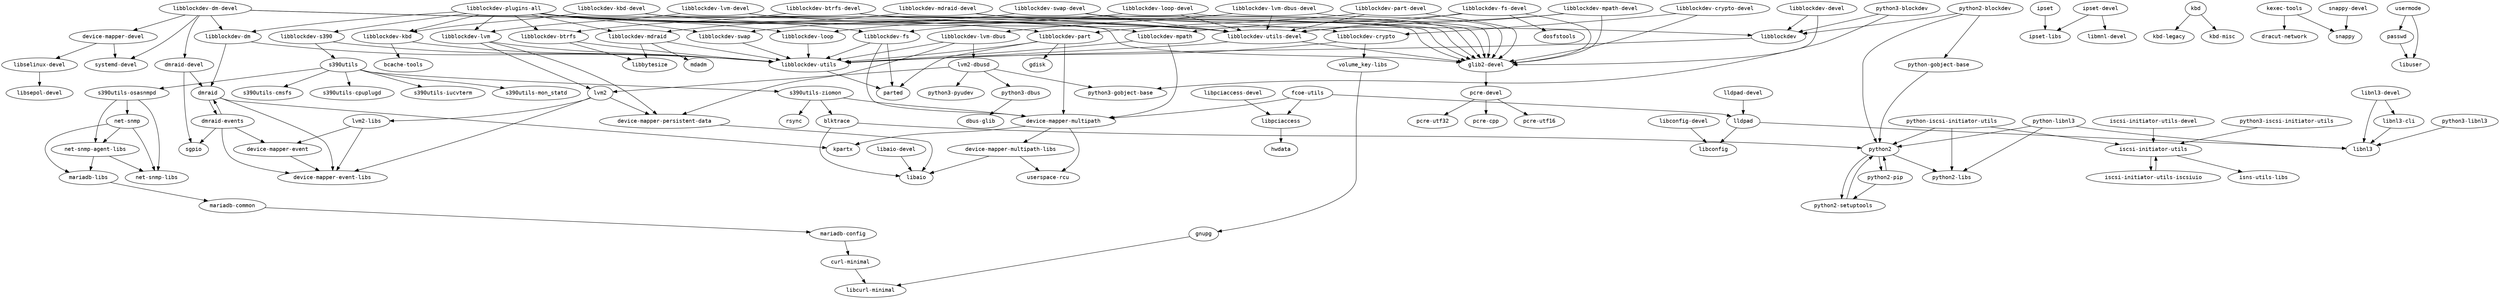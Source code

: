 strict digraph G {
node [fontname=monospace];
  "blktrace" -> "libaio";
  "blktrace" -> "python2";
  "curl-minimal" -> "libcurl-minimal";
  "device-mapper-devel" -> "libselinux-devel";
  "device-mapper-devel" -> "systemd-devel";
  "device-mapper-event" -> "device-mapper-event-libs";
  "device-mapper-multipath" -> "device-mapper-multipath-libs";
  "device-mapper-multipath" -> "kpartx";
  "device-mapper-multipath-libs" -> "libaio";
  "device-mapper-multipath-libs" -> "userspace-rcu";
  "device-mapper-multipath" -> "userspace-rcu";
  "device-mapper-persistent-data" -> "libaio";
  "dmraid-devel" -> "dmraid";
  "dmraid-devel" -> "sgpio";
  "dmraid" -> "device-mapper-event-libs";
  "dmraid" -> "dmraid-events";
  "dmraid-events" -> "device-mapper-event";
  "dmraid-events" -> "device-mapper-event-libs";
  "dmraid-events" -> "dmraid";
  "dmraid-events" -> "sgpio";
  "dmraid" -> "kpartx";
  "fcoe-utils" -> "device-mapper-multipath";
  "fcoe-utils" -> "libpciaccess";
  "fcoe-utils" -> "lldpad";
  "glib2-devel" -> "pcre-devel";
  "gnupg" -> "libcurl-minimal";
  "ipset-devel" -> "ipset-libs";
  "ipset-devel" -> "libmnl-devel";
  "ipset" -> "ipset-libs";
  "iscsi-initiator-utils-devel" -> "iscsi-initiator-utils";
  "iscsi-initiator-utils" -> "iscsi-initiator-utils-iscsiuio";
  "iscsi-initiator-utils-iscsiuio" -> "iscsi-initiator-utils";
  "iscsi-initiator-utils" -> "isns-utils-libs";
  "kbd" -> "kbd-legacy";
  "kbd" -> "kbd-misc";
  "kexec-tools" -> "dracut-network";
  "kexec-tools" -> "snappy";
  "libaio-devel" -> "libaio";
  "libblockdev-btrfs-devel" -> "glib2-devel";
  "libblockdev-btrfs-devel" -> "libblockdev-btrfs";
  "libblockdev-btrfs-devel" -> "libblockdev-utils-devel";
  "libblockdev-btrfs" -> "libblockdev-utils";
  "libblockdev-btrfs" -> "libbytesize";
  "libblockdev-crypto-devel" -> "glib2-devel";
  "libblockdev-crypto-devel" -> "libblockdev-crypto";
  "libblockdev-crypto" -> "libblockdev-utils";
  "libblockdev-crypto" -> "volume_key-libs";
  "libblockdev-devel" -> "glib2-devel";
  "libblockdev-devel" -> "libblockdev";
  "libblockdev-dm-devel" -> "device-mapper-devel";
  "libblockdev-dm-devel" -> "dmraid-devel";
  "libblockdev-dm-devel" -> "glib2-devel";
  "libblockdev-dm-devel" -> "libblockdev-dm";
  "libblockdev-dm-devel" -> "libblockdev-utils-devel";
  "libblockdev-dm-devel" -> "systemd-devel";
  "libblockdev-dm" -> "dmraid";
  "libblockdev-dm" -> "libblockdev-utils";
  "libblockdev-fs-devel" -> "dosfstools";
  "libblockdev-fs-devel" -> "glib2-devel";
  "libblockdev-fs-devel" -> "libblockdev-fs";
  "libblockdev-fs-devel" -> "libblockdev-utils-devel";
  "libblockdev-fs" -> "device-mapper-multipath";
  "libblockdev-fs" -> "libblockdev-utils";
  "libblockdev-fs" -> "parted";
  "libblockdev-kbd" -> "bcache-tools";
  "libblockdev-kbd-devel" -> "glib2-devel";
  "libblockdev-kbd-devel" -> "libblockdev-kbd";
  "libblockdev-kbd-devel" -> "libblockdev-utils-devel";
  "libblockdev-kbd" -> "libblockdev-utils";
  "libblockdev" -> "libblockdev-utils";
  "libblockdev-loop-devel" -> "glib2-devel";
  "libblockdev-loop-devel" -> "libblockdev-loop";
  "libblockdev-loop-devel" -> "libblockdev-utils-devel";
  "libblockdev-loop" -> "libblockdev-utils";
  "libblockdev-lvm-dbus-devel" -> "glib2-devel";
  "libblockdev-lvm-dbus-devel" -> "libblockdev-lvm-dbus";
  "libblockdev-lvm-dbus-devel" -> "libblockdev-utils-devel";
  "libblockdev-lvm-dbus" -> "device-mapper-persistent-data";
  "libblockdev-lvm-dbus" -> "libblockdev-utils";
  "libblockdev-lvm-dbus" -> "lvm2-dbusd";
  "libblockdev-lvm-devel" -> "glib2-devel";
  "libblockdev-lvm-devel" -> "libblockdev-lvm";
  "libblockdev-lvm-devel" -> "libblockdev-utils-devel";
  "libblockdev-lvm" -> "device-mapper-persistent-data";
  "libblockdev-lvm" -> "libblockdev-utils";
  "libblockdev-lvm" -> "lvm2";
  "libblockdev-mdraid-devel" -> "glib2-devel";
  "libblockdev-mdraid-devel" -> "libblockdev-mdraid";
  "libblockdev-mdraid-devel" -> "libblockdev-utils-devel";
  "libblockdev-mdraid" -> "libblockdev-utils";
  "libblockdev-mdraid" -> "libbytesize";
  "libblockdev-mdraid" -> "mdadm";
  "libblockdev-mpath-devel" -> "glib2-devel";
  "libblockdev-mpath-devel" -> "libblockdev-mpath";
  "libblockdev-mpath-devel" -> "libblockdev-utils-devel";
  "libblockdev-mpath" -> "device-mapper-multipath";
  "libblockdev-mpath" -> "libblockdev-utils";
  "libblockdev-part-devel" -> "glib2-devel";
  "libblockdev-part-devel" -> "libblockdev-part";
  "libblockdev-part-devel" -> "libblockdev-utils-devel";
  "libblockdev-part" -> "device-mapper-multipath";
  "libblockdev-part" -> "gdisk";
  "libblockdev-part" -> "libblockdev-utils";
  "libblockdev-part" -> "parted";
  "libblockdev-plugins-all" -> "libblockdev";
  "libblockdev-plugins-all" -> "libblockdev-btrfs";
  "libblockdev-plugins-all" -> "libblockdev-crypto";
  "libblockdev-plugins-all" -> "libblockdev-dm";
  "libblockdev-plugins-all" -> "libblockdev-fs";
  "libblockdev-plugins-all" -> "libblockdev-kbd";
  "libblockdev-plugins-all" -> "libblockdev-loop";
  "libblockdev-plugins-all" -> "libblockdev-lvm";
  "libblockdev-plugins-all" -> "libblockdev-mdraid";
  "libblockdev-plugins-all" -> "libblockdev-mpath";
  "libblockdev-plugins-all" -> "libblockdev-part";
  "libblockdev-plugins-all" -> "libblockdev-s390";
  "libblockdev-plugins-all" -> "libblockdev-swap";
  "libblockdev-s390" -> "libblockdev-utils";
  "libblockdev-s390" -> "s390utils";
  "libblockdev-swap-devel" -> "glib2-devel";
  "libblockdev-swap-devel" -> "libblockdev-swap";
  "libblockdev-swap-devel" -> "libblockdev-utils-devel";
  "libblockdev-swap" -> "libblockdev-utils";
  "libblockdev-utils-devel" -> "glib2-devel";
  "libblockdev-utils-devel" -> "libblockdev-utils";
  "libblockdev-utils" -> "parted";
  "libconfig-devel" -> "libconfig";
  "libnl3-cli" -> "libnl3";
  "libnl3-devel" -> "libnl3";
  "libnl3-devel" -> "libnl3-cli";
  "libpciaccess-devel" -> "libpciaccess";
  "libpciaccess" -> "hwdata";
  "libselinux-devel" -> "libsepol-devel";
  "lldpad-devel" -> "lldpad";
  "lldpad" -> "libconfig";
  "lldpad" -> "libnl3";
  "lvm2-dbusd" -> "lvm2";
  "lvm2-dbusd" -> "python3-dbus";
  "lvm2-dbusd" -> "python3-gobject-base";
  "lvm2-dbusd" -> "python3-pyudev";
  "lvm2" -> "device-mapper-event-libs";
  "lvm2" -> "device-mapper-persistent-data";
  "lvm2-libs" -> "device-mapper-event";
  "lvm2-libs" -> "device-mapper-event-libs";
  "lvm2" -> "lvm2-libs";
  "mariadb-common" -> "mariadb-config";
  "mariadb-config" -> "curl-minimal";
  "mariadb-libs" -> "mariadb-common";
  "net-snmp-agent-libs" -> "mariadb-libs";
  "net-snmp-agent-libs" -> "net-snmp-libs";
  "net-snmp" -> "mariadb-libs";
  "net-snmp" -> "net-snmp-agent-libs";
  "net-snmp" -> "net-snmp-libs";
  "passwd" -> "libuser";
  "pcre-devel" -> "pcre-cpp";
  "pcre-devel" -> "pcre-utf16";
  "pcre-devel" -> "pcre-utf32";
  "python2-blockdev" -> "libblockdev";
  "python2-blockdev" -> "python2";
  "python2-blockdev" -> "python-gobject-base";
  "python2-pip" -> "python2";
  "python2-pip" -> "python2-setuptools";
  "python2" -> "python2-libs";
  "python2" -> "python2-pip";
  "python2" -> "python2-setuptools";
  "python2-setuptools" -> "python2";
  "python3-blockdev" -> "libblockdev";
  "python3-blockdev" -> "python3-gobject-base";
  "python3-dbus" -> "dbus-glib";
  "python3-iscsi-initiator-utils" -> "iscsi-initiator-utils";
  "python3-libnl3" -> "libnl3";
  "python-gobject-base" -> "python2";
  "python-iscsi-initiator-utils" -> "iscsi-initiator-utils";
  "python-iscsi-initiator-utils" -> "python2";
  "python-iscsi-initiator-utils" -> "python2-libs";
  "python-libnl3" -> "libnl3";
  "python-libnl3" -> "python2";
  "python-libnl3" -> "python2-libs";
  "s390utils-osasnmpd" -> "net-snmp";
  "s390utils-osasnmpd" -> "net-snmp-agent-libs";
  "s390utils-osasnmpd" -> "net-snmp-libs";
  "s390utils" -> "s390utils-cmsfs";
  "s390utils" -> "s390utils-cpuplugd";
  "s390utils" -> "s390utils-iucvterm";
  "s390utils" -> "s390utils-mon_statd";
  "s390utils" -> "s390utils-osasnmpd";
  "s390utils" -> "s390utils-ziomon";
  "s390utils-ziomon" -> "blktrace";
  "s390utils-ziomon" -> "device-mapper-multipath";
  "s390utils-ziomon" -> "rsync";
  "snappy-devel" -> "snappy";
  "usermode" -> "libuser";
  "usermode" -> "passwd";
  "volume_key-libs" -> "gnupg";
}
